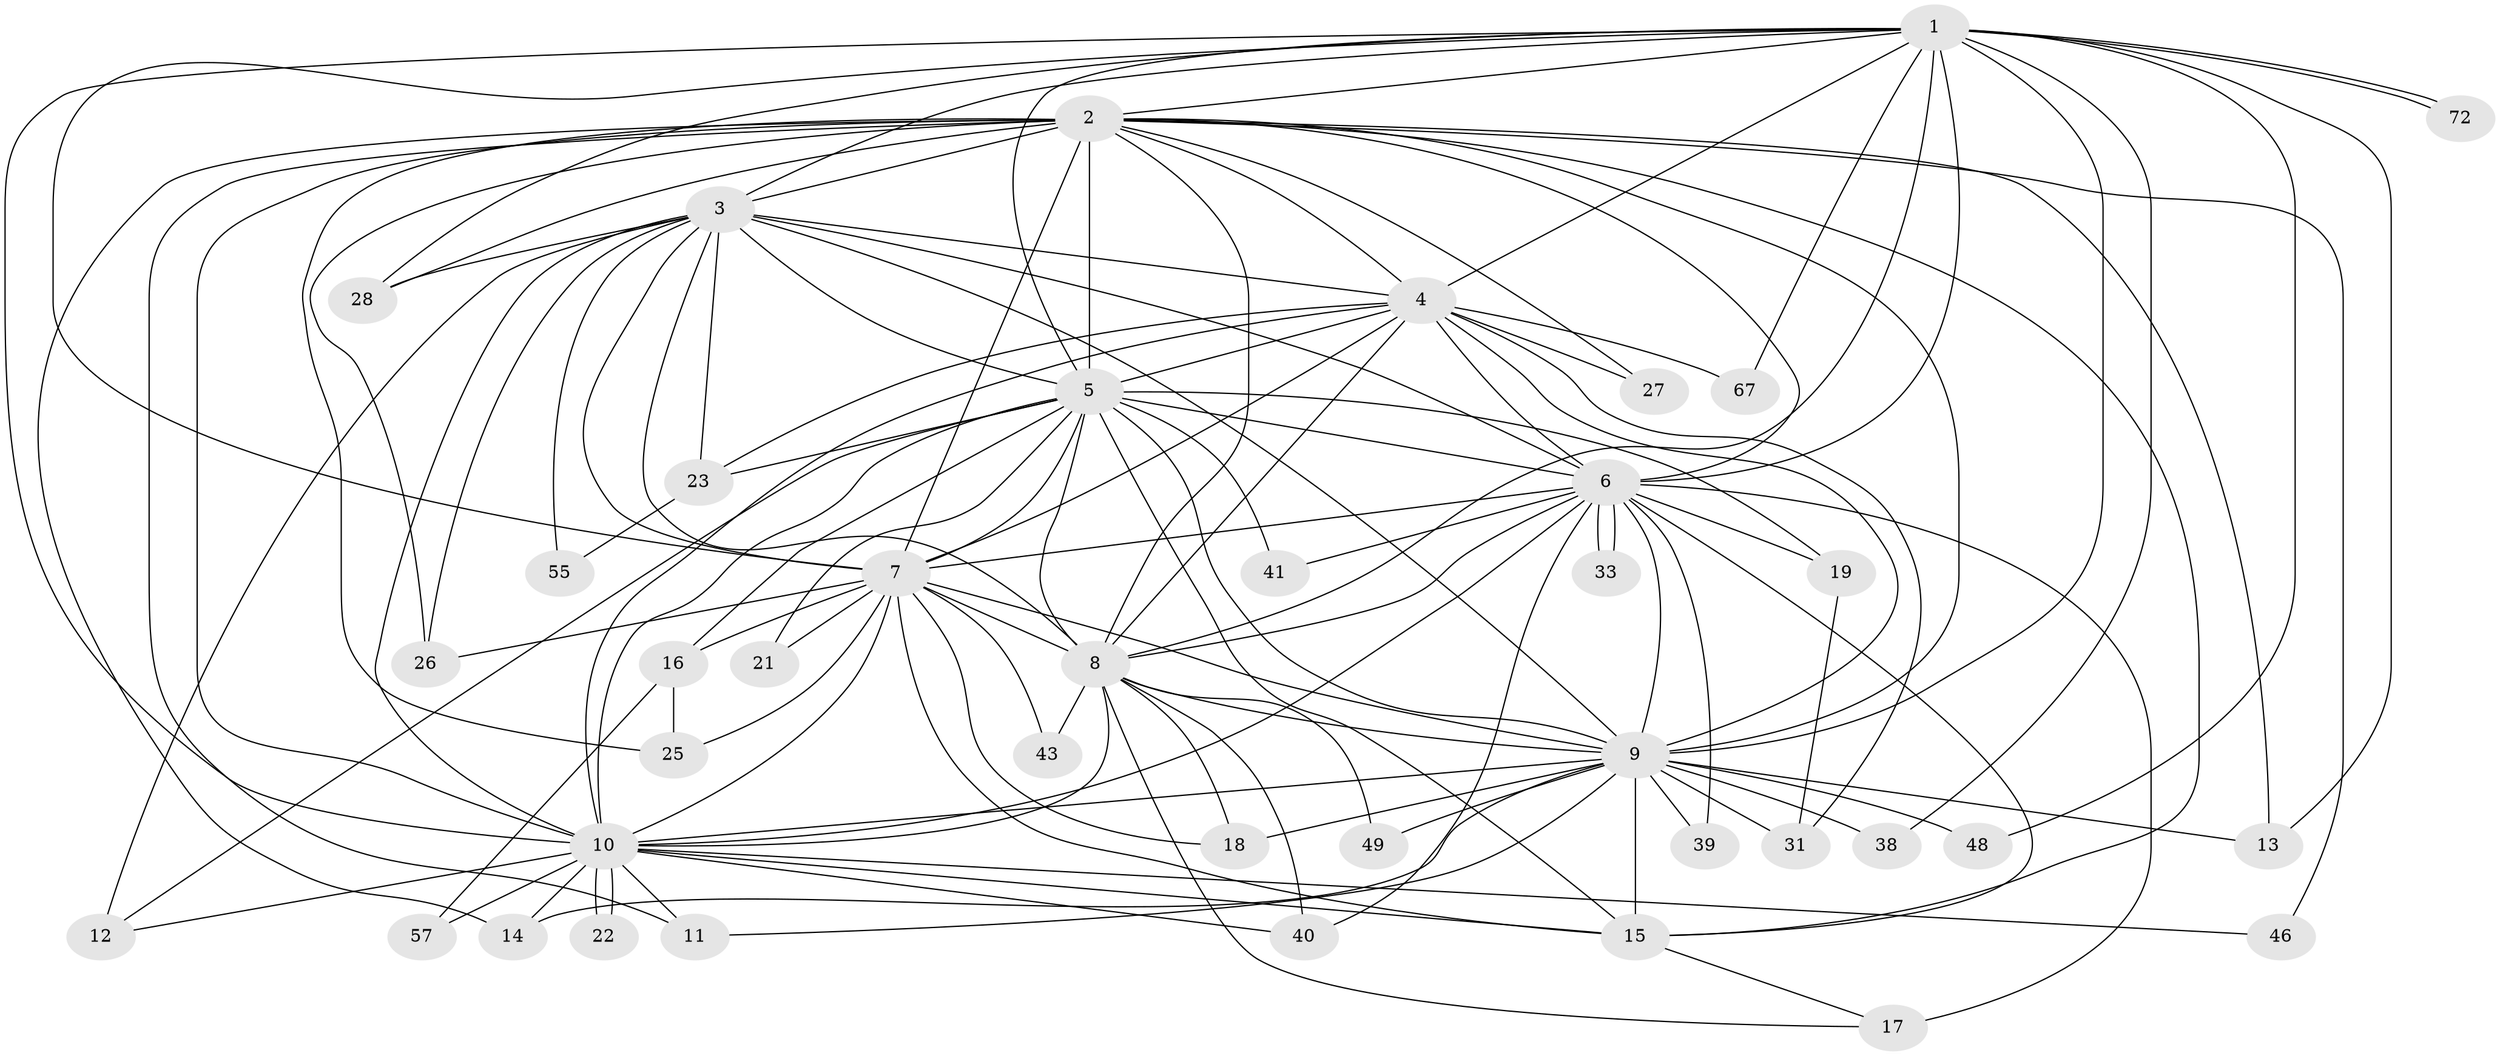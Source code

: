 // original degree distribution, {18: 0.012345679012345678, 23: 0.012345679012345678, 15: 0.024691358024691357, 16: 0.012345679012345678, 17: 0.012345679012345678, 21: 0.024691358024691357, 26: 0.012345679012345678, 22: 0.012345679012345678, 3: 0.2222222222222222, 8: 0.012345679012345678, 4: 0.08641975308641975, 2: 0.5555555555555556}
// Generated by graph-tools (version 1.1) at 2025/14/03/09/25 04:14:07]
// undirected, 40 vertices, 121 edges
graph export_dot {
graph [start="1"]
  node [color=gray90,style=filled];
  1;
  2 [super="+70+29+47+54+45+32"];
  3 [super="+35"];
  4;
  5;
  6 [super="+36+68"];
  7;
  8;
  9 [super="+30+61+77+63+20+44+50+24"];
  10;
  11 [super="+37"];
  12 [super="+62"];
  13;
  14;
  15 [super="+52+78+51+34"];
  16;
  17 [super="+42"];
  18 [super="+75"];
  19;
  21;
  22 [super="+69"];
  23 [super="+58"];
  25 [super="+53"];
  26 [super="+79"];
  27 [super="+59"];
  28 [super="+56"];
  31;
  33;
  38;
  39;
  40 [super="+66"];
  41;
  43;
  46;
  48;
  49;
  55;
  57;
  67;
  72;
  1 -- 2;
  1 -- 3;
  1 -- 4;
  1 -- 5;
  1 -- 6;
  1 -- 7;
  1 -- 8;
  1 -- 9 [weight=3];
  1 -- 10;
  1 -- 13;
  1 -- 28;
  1 -- 38;
  1 -- 48;
  1 -- 67;
  1 -- 72;
  1 -- 72;
  2 -- 3;
  2 -- 4;
  2 -- 5 [weight=2];
  2 -- 6;
  2 -- 7;
  2 -- 8;
  2 -- 9 [weight=3];
  2 -- 10 [weight=4];
  2 -- 11;
  2 -- 13;
  2 -- 14;
  2 -- 26 [weight=2];
  2 -- 27;
  2 -- 46;
  2 -- 28;
  2 -- 15;
  2 -- 25;
  3 -- 4 [weight=2];
  3 -- 5;
  3 -- 6;
  3 -- 7;
  3 -- 8;
  3 -- 9;
  3 -- 10;
  3 -- 23;
  3 -- 28;
  3 -- 55;
  3 -- 26;
  3 -- 12;
  4 -- 5;
  4 -- 6;
  4 -- 7;
  4 -- 8;
  4 -- 9 [weight=2];
  4 -- 10;
  4 -- 27 [weight=2];
  4 -- 31;
  4 -- 67;
  4 -- 23;
  5 -- 6;
  5 -- 7;
  5 -- 8;
  5 -- 9;
  5 -- 10;
  5 -- 12;
  5 -- 16;
  5 -- 19;
  5 -- 21;
  5 -- 23;
  5 -- 41;
  5 -- 15;
  6 -- 7 [weight=2];
  6 -- 8;
  6 -- 9 [weight=2];
  6 -- 10;
  6 -- 17 [weight=2];
  6 -- 19;
  6 -- 33;
  6 -- 33;
  6 -- 39;
  6 -- 40;
  6 -- 41;
  6 -- 15 [weight=2];
  7 -- 8;
  7 -- 9 [weight=5];
  7 -- 10;
  7 -- 15;
  7 -- 16;
  7 -- 21;
  7 -- 25;
  7 -- 26;
  7 -- 43;
  7 -- 18;
  8 -- 9 [weight=2];
  8 -- 10;
  8 -- 17;
  8 -- 18;
  8 -- 40;
  8 -- 43;
  8 -- 49;
  9 -- 10;
  9 -- 11;
  9 -- 15 [weight=3];
  9 -- 18;
  9 -- 38;
  9 -- 48;
  9 -- 49;
  9 -- 14;
  9 -- 31 [weight=2];
  9 -- 13;
  9 -- 39;
  10 -- 12;
  10 -- 14;
  10 -- 22 [weight=2];
  10 -- 22;
  10 -- 46;
  10 -- 57;
  10 -- 15;
  10 -- 40;
  10 -- 11;
  15 -- 17;
  16 -- 25;
  16 -- 57;
  19 -- 31;
  23 -- 55;
}
